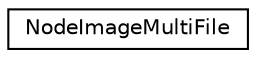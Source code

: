 digraph G
{
  edge [fontname="Helvetica",fontsize="10",labelfontname="Helvetica",labelfontsize="10"];
  node [fontname="Helvetica",fontsize="10",shape=record];
  rankdir=LR;
  Node1 [label="NodeImageMultiFile",height=0.2,width=0.4,color="black", fillcolor="white", style="filled",URL="$d9/df1/structNodeImageMultiFile.html"];
}
